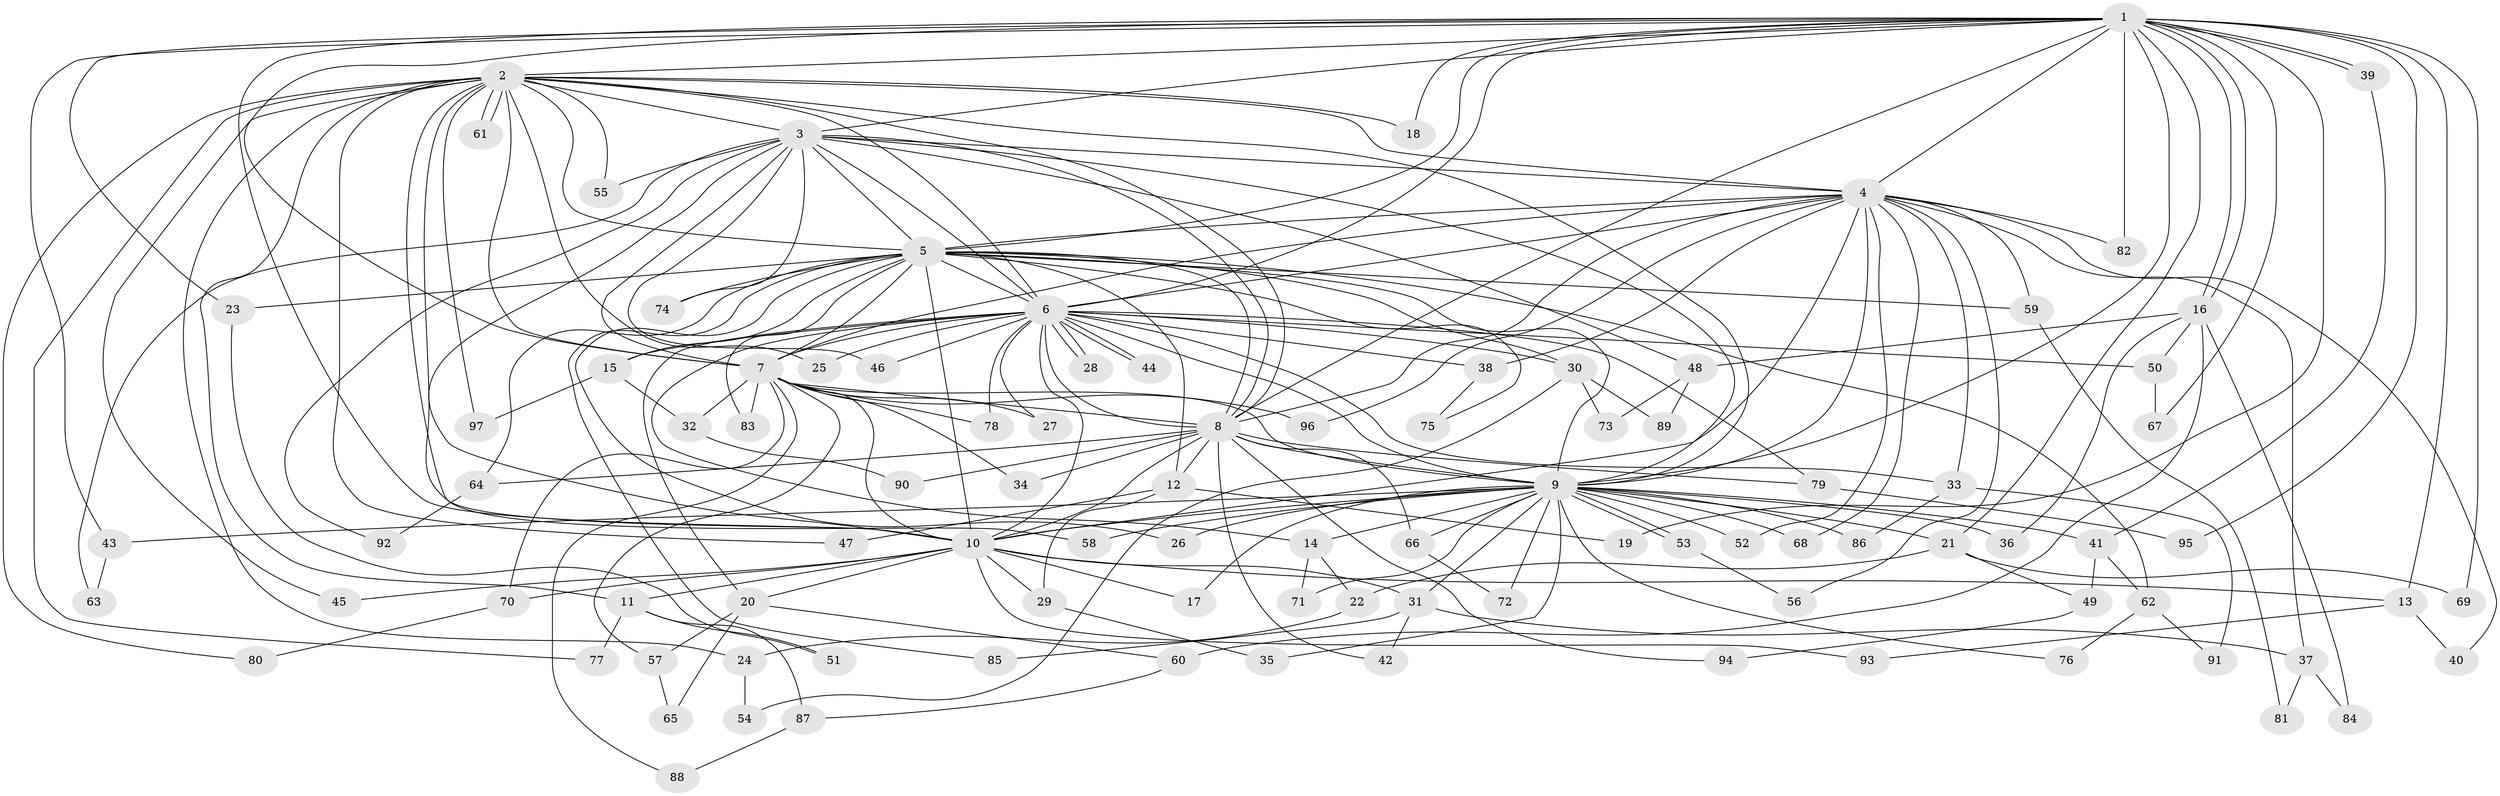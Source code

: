 // coarse degree distribution, {13: 0.034482758620689655, 12: 0.034482758620689655, 10: 0.034482758620689655, 11: 0.034482758620689655, 20: 0.034482758620689655, 19: 0.034482758620689655, 9: 0.034482758620689655, 4: 0.06896551724137931, 3: 0.20689655172413793, 7: 0.034482758620689655, 2: 0.3448275862068966, 1: 0.10344827586206896}
// Generated by graph-tools (version 1.1) at 2025/17/03/04/25 18:17:18]
// undirected, 97 vertices, 219 edges
graph export_dot {
graph [start="1"]
  node [color=gray90,style=filled];
  1;
  2;
  3;
  4;
  5;
  6;
  7;
  8;
  9;
  10;
  11;
  12;
  13;
  14;
  15;
  16;
  17;
  18;
  19;
  20;
  21;
  22;
  23;
  24;
  25;
  26;
  27;
  28;
  29;
  30;
  31;
  32;
  33;
  34;
  35;
  36;
  37;
  38;
  39;
  40;
  41;
  42;
  43;
  44;
  45;
  46;
  47;
  48;
  49;
  50;
  51;
  52;
  53;
  54;
  55;
  56;
  57;
  58;
  59;
  60;
  61;
  62;
  63;
  64;
  65;
  66;
  67;
  68;
  69;
  70;
  71;
  72;
  73;
  74;
  75;
  76;
  77;
  78;
  79;
  80;
  81;
  82;
  83;
  84;
  85;
  86;
  87;
  88;
  89;
  90;
  91;
  92;
  93;
  94;
  95;
  96;
  97;
  1 -- 2;
  1 -- 3;
  1 -- 4;
  1 -- 5;
  1 -- 6;
  1 -- 7;
  1 -- 8;
  1 -- 9;
  1 -- 10;
  1 -- 13;
  1 -- 16;
  1 -- 16;
  1 -- 18;
  1 -- 19;
  1 -- 21;
  1 -- 23;
  1 -- 39;
  1 -- 39;
  1 -- 43;
  1 -- 67;
  1 -- 69;
  1 -- 82;
  1 -- 95;
  2 -- 3;
  2 -- 4;
  2 -- 5;
  2 -- 6;
  2 -- 7;
  2 -- 8;
  2 -- 9;
  2 -- 10;
  2 -- 11;
  2 -- 18;
  2 -- 24;
  2 -- 25;
  2 -- 45;
  2 -- 47;
  2 -- 55;
  2 -- 58;
  2 -- 61;
  2 -- 61;
  2 -- 77;
  2 -- 80;
  2 -- 97;
  3 -- 4;
  3 -- 5;
  3 -- 6;
  3 -- 7;
  3 -- 8;
  3 -- 9;
  3 -- 10;
  3 -- 46;
  3 -- 48;
  3 -- 55;
  3 -- 63;
  3 -- 74;
  3 -- 92;
  4 -- 5;
  4 -- 6;
  4 -- 7;
  4 -- 8;
  4 -- 9;
  4 -- 10;
  4 -- 33;
  4 -- 37;
  4 -- 38;
  4 -- 40;
  4 -- 52;
  4 -- 56;
  4 -- 59;
  4 -- 68;
  4 -- 82;
  4 -- 96;
  5 -- 6;
  5 -- 7;
  5 -- 8;
  5 -- 9;
  5 -- 10;
  5 -- 12;
  5 -- 15;
  5 -- 23;
  5 -- 26;
  5 -- 30;
  5 -- 59;
  5 -- 62;
  5 -- 64;
  5 -- 74;
  5 -- 75;
  5 -- 83;
  5 -- 85;
  6 -- 7;
  6 -- 8;
  6 -- 9;
  6 -- 10;
  6 -- 14;
  6 -- 15;
  6 -- 20;
  6 -- 25;
  6 -- 27;
  6 -- 28;
  6 -- 28;
  6 -- 30;
  6 -- 33;
  6 -- 38;
  6 -- 44;
  6 -- 44;
  6 -- 46;
  6 -- 50;
  6 -- 78;
  6 -- 79;
  7 -- 8;
  7 -- 9;
  7 -- 10;
  7 -- 27;
  7 -- 32;
  7 -- 34;
  7 -- 57;
  7 -- 70;
  7 -- 78;
  7 -- 83;
  7 -- 88;
  7 -- 96;
  8 -- 9;
  8 -- 10;
  8 -- 12;
  8 -- 34;
  8 -- 42;
  8 -- 64;
  8 -- 66;
  8 -- 79;
  8 -- 90;
  8 -- 94;
  9 -- 10;
  9 -- 14;
  9 -- 17;
  9 -- 21;
  9 -- 26;
  9 -- 31;
  9 -- 35;
  9 -- 36;
  9 -- 41;
  9 -- 43;
  9 -- 52;
  9 -- 53;
  9 -- 53;
  9 -- 58;
  9 -- 66;
  9 -- 68;
  9 -- 71;
  9 -- 72;
  9 -- 76;
  9 -- 86;
  10 -- 11;
  10 -- 13;
  10 -- 17;
  10 -- 20;
  10 -- 29;
  10 -- 31;
  10 -- 45;
  10 -- 70;
  10 -- 93;
  11 -- 51;
  11 -- 77;
  11 -- 87;
  12 -- 19;
  12 -- 29;
  12 -- 47;
  13 -- 40;
  13 -- 93;
  14 -- 22;
  14 -- 71;
  15 -- 32;
  15 -- 97;
  16 -- 36;
  16 -- 48;
  16 -- 50;
  16 -- 60;
  16 -- 84;
  20 -- 57;
  20 -- 60;
  20 -- 65;
  21 -- 22;
  21 -- 49;
  21 -- 69;
  22 -- 24;
  23 -- 51;
  24 -- 54;
  29 -- 35;
  30 -- 54;
  30 -- 73;
  30 -- 89;
  31 -- 37;
  31 -- 42;
  31 -- 85;
  32 -- 90;
  33 -- 86;
  33 -- 91;
  37 -- 81;
  37 -- 84;
  38 -- 75;
  39 -- 41;
  41 -- 49;
  41 -- 62;
  43 -- 63;
  48 -- 73;
  48 -- 89;
  49 -- 94;
  50 -- 67;
  53 -- 56;
  57 -- 65;
  59 -- 81;
  60 -- 87;
  62 -- 76;
  62 -- 91;
  64 -- 92;
  66 -- 72;
  70 -- 80;
  79 -- 95;
  87 -- 88;
}

